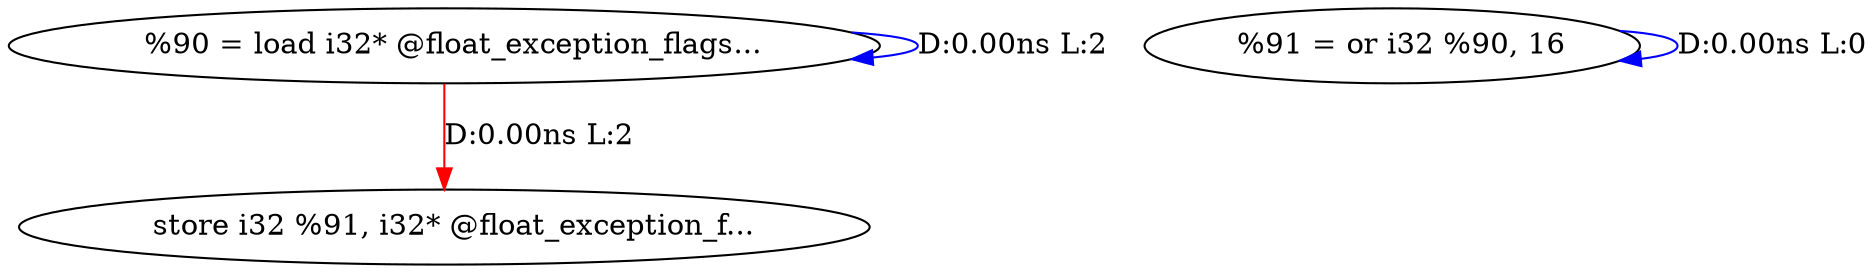 digraph {
Node0x330d930[label="  %90 = load i32* @float_exception_flags..."];
Node0x330d930 -> Node0x330d930[label="D:0.00ns L:2",color=blue];
Node0x330daf0[label="  store i32 %91, i32* @float_exception_f..."];
Node0x330d930 -> Node0x330daf0[label="D:0.00ns L:2",color=red];
Node0x330da10[label="  %91 = or i32 %90, 16"];
Node0x330da10 -> Node0x330da10[label="D:0.00ns L:0",color=blue];
}
